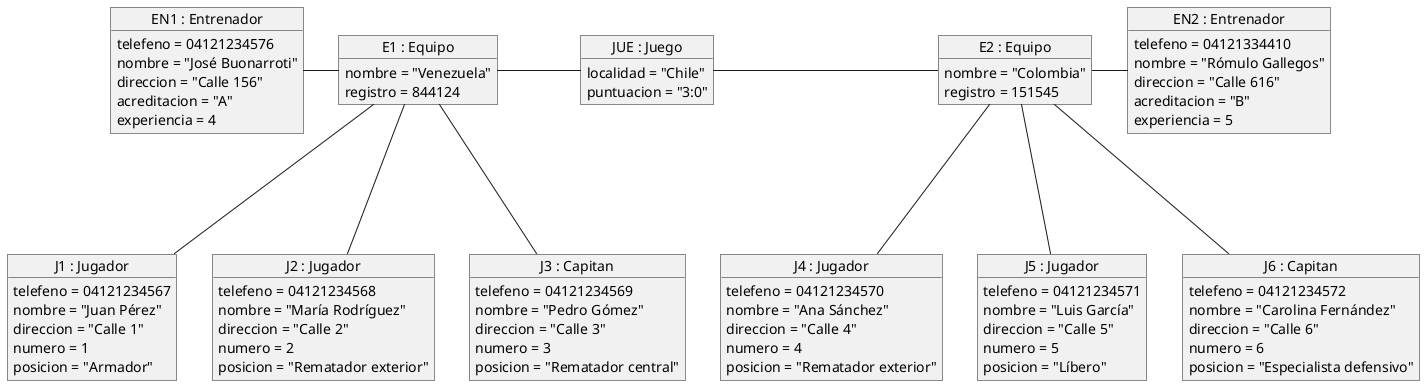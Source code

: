 //Diagrama de Objetos 

@startuml EJERCICIO_F_02

object "J1 : Jugador" as J1{
  telefeno = 04121234567
  nombre = "Juan Pérez"
  direccion = "Calle 1"
  numero = 1
  posicion = "Armador"
}

object "J2 : Jugador" as J2{
  telefeno = 04121234568
  nombre = "María Rodríguez"
  direccion = "Calle 2"
  numero = 2
  posicion = "Rematador exterior"
}

object "J3 : Capitan" as J3{
  telefeno = 04121234569
  nombre = "Pedro Gómez"
  direccion = "Calle 3"
  numero = 3
  posicion = "Rematador central"
}

object "J4 : Jugador" as J4{
  telefeno = 04121234570
  nombre = "Ana Sánchez"
  direccion = "Calle 4"
  numero = 4
  posicion = "Rematador exterior"
}

object "J5 : Jugador" as J5{
  telefeno = 04121234571
  nombre = "Luis García"
  direccion = "Calle 5"
  numero = 5
  posicion = "Líbero"
}

object "J6 : Capitan" as J6{
  telefeno = 04121234572
  nombre = "Carolina Fernández"
  direccion = "Calle 6"
  numero = 6
  posicion = "Especialista defensivo"
}

object "EN1 : Entrenador" as EN1{
    telefeno = 04121234576
    nombre = "José Buonarroti"
    direccion = "Calle 156"
    acreditacion = "A"
    experiencia = 4
}

object "EN2 : Entrenador" as EN2{
    telefeno = 04121334410
    nombre = "Rómulo Gallegos"
    direccion = "Calle 616"
    acreditacion = "B"
    experiencia = 5
}

object "E1 : Equipo" as E1 {
    nombre = "Venezuela"
    registro = 844124
}

object "E2 : Equipo" as E2 {
    nombre = "Colombia"
    registro = 151545
}

object "JUE : Juego" as JUE {
    localidad = "Chile"
    puntuacion = "3:0"
}

E1 --- J1
E1 --- J2
E1 --- J3
E1 -l- EN1 

E2 --- J4
E2 --- J5
E2 --- J6
E2 -r- EN2

JUE -l- E1
JUE -r- E2 

@enduml